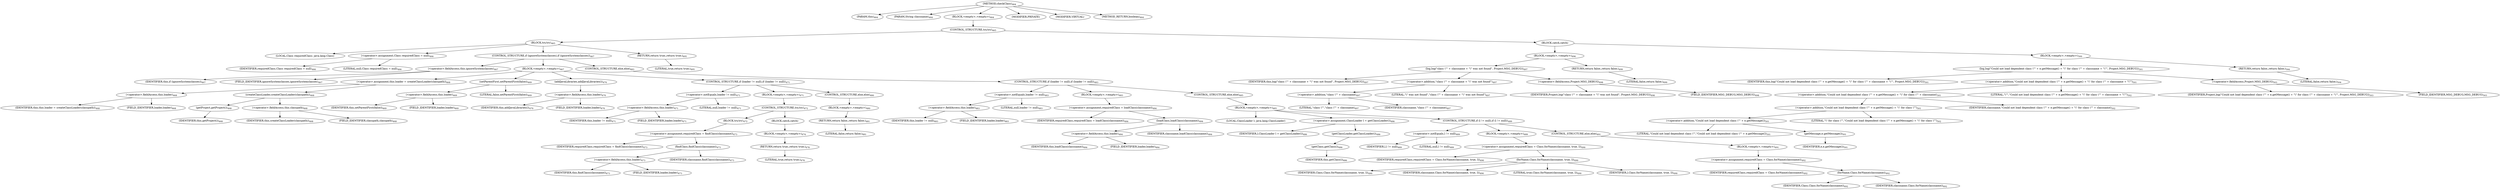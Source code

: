 digraph "checkClass" {  
"1039" [label = <(METHOD,checkClass)<SUB>464</SUB>> ]
"80" [label = <(PARAM,this)<SUB>464</SUB>> ]
"1040" [label = <(PARAM,String classname)<SUB>464</SUB>> ]
"1041" [label = <(BLOCK,&lt;empty&gt;,&lt;empty&gt;)<SUB>464</SUB>> ]
"1042" [label = <(CONTROL_STRUCTURE,try,try)<SUB>465</SUB>> ]
"1043" [label = <(BLOCK,try,try)<SUB>465</SUB>> ]
"1044" [label = <(LOCAL,Class requiredClass: java.lang.Class)> ]
"1045" [label = <(&lt;operator&gt;.assignment,Class requiredClass = null)<SUB>466</SUB>> ]
"1046" [label = <(IDENTIFIER,requiredClass,Class requiredClass = null)<SUB>466</SUB>> ]
"1047" [label = <(LITERAL,null,Class requiredClass = null)<SUB>466</SUB>> ]
"1048" [label = <(CONTROL_STRUCTURE,if (ignoreSystemclasses),if (ignoreSystemclasses))<SUB>467</SUB>> ]
"1049" [label = <(&lt;operator&gt;.fieldAccess,this.ignoreSystemclasses)<SUB>467</SUB>> ]
"1050" [label = <(IDENTIFIER,this,if (ignoreSystemclasses))<SUB>467</SUB>> ]
"1051" [label = <(FIELD_IDENTIFIER,ignoreSystemclasses,ignoreSystemclasses)<SUB>467</SUB>> ]
"1052" [label = <(BLOCK,&lt;empty&gt;,&lt;empty&gt;)<SUB>467</SUB>> ]
"1053" [label = <(&lt;operator&gt;.assignment,this.loader = createClassLoader(classpath))<SUB>468</SUB>> ]
"1054" [label = <(&lt;operator&gt;.fieldAccess,this.loader)<SUB>468</SUB>> ]
"1055" [label = <(IDENTIFIER,this,this.loader = createClassLoader(classpath))<SUB>468</SUB>> ]
"1056" [label = <(FIELD_IDENTIFIER,loader,loader)<SUB>468</SUB>> ]
"1057" [label = <(createClassLoader,createClassLoader(classpath))<SUB>468</SUB>> ]
"1058" [label = <(getProject,getProject())<SUB>468</SUB>> ]
"79" [label = <(IDENTIFIER,this,getProject())<SUB>468</SUB>> ]
"1059" [label = <(&lt;operator&gt;.fieldAccess,this.classpath)<SUB>468</SUB>> ]
"1060" [label = <(IDENTIFIER,this,createClassLoader(classpath))<SUB>468</SUB>> ]
"1061" [label = <(FIELD_IDENTIFIER,classpath,classpath)<SUB>468</SUB>> ]
"1062" [label = <(setParentFirst,setParentFirst(false))<SUB>469</SUB>> ]
"1063" [label = <(&lt;operator&gt;.fieldAccess,this.loader)<SUB>469</SUB>> ]
"1064" [label = <(IDENTIFIER,this,setParentFirst(false))<SUB>469</SUB>> ]
"1065" [label = <(FIELD_IDENTIFIER,loader,loader)<SUB>469</SUB>> ]
"1066" [label = <(LITERAL,false,setParentFirst(false))<SUB>469</SUB>> ]
"1067" [label = <(addJavaLibraries,addJavaLibraries())<SUB>470</SUB>> ]
"1068" [label = <(&lt;operator&gt;.fieldAccess,this.loader)<SUB>470</SUB>> ]
"1069" [label = <(IDENTIFIER,this,addJavaLibraries())<SUB>470</SUB>> ]
"1070" [label = <(FIELD_IDENTIFIER,loader,loader)<SUB>470</SUB>> ]
"1071" [label = <(CONTROL_STRUCTURE,if (loader != null),if (loader != null))<SUB>471</SUB>> ]
"1072" [label = <(&lt;operator&gt;.notEquals,loader != null)<SUB>471</SUB>> ]
"1073" [label = <(&lt;operator&gt;.fieldAccess,this.loader)<SUB>471</SUB>> ]
"1074" [label = <(IDENTIFIER,this,loader != null)<SUB>471</SUB>> ]
"1075" [label = <(FIELD_IDENTIFIER,loader,loader)<SUB>471</SUB>> ]
"1076" [label = <(LITERAL,null,loader != null)<SUB>471</SUB>> ]
"1077" [label = <(BLOCK,&lt;empty&gt;,&lt;empty&gt;)<SUB>471</SUB>> ]
"1078" [label = <(CONTROL_STRUCTURE,try,try)<SUB>472</SUB>> ]
"1079" [label = <(BLOCK,try,try)<SUB>472</SUB>> ]
"1080" [label = <(&lt;operator&gt;.assignment,requiredClass = findClass(classname))<SUB>473</SUB>> ]
"1081" [label = <(IDENTIFIER,requiredClass,requiredClass = findClass(classname))<SUB>473</SUB>> ]
"1082" [label = <(findClass,findClass(classname))<SUB>473</SUB>> ]
"1083" [label = <(&lt;operator&gt;.fieldAccess,this.loader)<SUB>473</SUB>> ]
"1084" [label = <(IDENTIFIER,this,findClass(classname))<SUB>473</SUB>> ]
"1085" [label = <(FIELD_IDENTIFIER,loader,loader)<SUB>473</SUB>> ]
"1086" [label = <(IDENTIFIER,classname,findClass(classname))<SUB>473</SUB>> ]
"1087" [label = <(BLOCK,catch,catch)> ]
"1088" [label = <(BLOCK,&lt;empty&gt;,&lt;empty&gt;)<SUB>474</SUB>> ]
"1089" [label = <(RETURN,return true;,return true;)<SUB>478</SUB>> ]
"1090" [label = <(LITERAL,true,return true;)<SUB>478</SUB>> ]
"1091" [label = <(CONTROL_STRUCTURE,else,else)<SUB>480</SUB>> ]
"1092" [label = <(BLOCK,&lt;empty&gt;,&lt;empty&gt;)<SUB>480</SUB>> ]
"1093" [label = <(RETURN,return false;,return false;)<SUB>481</SUB>> ]
"1094" [label = <(LITERAL,false,return false;)<SUB>481</SUB>> ]
"1095" [label = <(CONTROL_STRUCTURE,else,else)<SUB>483</SUB>> ]
"1096" [label = <(CONTROL_STRUCTURE,if (loader != null),if (loader != null))<SUB>483</SUB>> ]
"1097" [label = <(&lt;operator&gt;.notEquals,loader != null)<SUB>483</SUB>> ]
"1098" [label = <(&lt;operator&gt;.fieldAccess,this.loader)<SUB>483</SUB>> ]
"1099" [label = <(IDENTIFIER,this,loader != null)<SUB>483</SUB>> ]
"1100" [label = <(FIELD_IDENTIFIER,loader,loader)<SUB>483</SUB>> ]
"1101" [label = <(LITERAL,null,loader != null)<SUB>483</SUB>> ]
"1102" [label = <(BLOCK,&lt;empty&gt;,&lt;empty&gt;)<SUB>483</SUB>> ]
"1103" [label = <(&lt;operator&gt;.assignment,requiredClass = loadClass(classname))<SUB>484</SUB>> ]
"1104" [label = <(IDENTIFIER,requiredClass,requiredClass = loadClass(classname))<SUB>484</SUB>> ]
"1105" [label = <(loadClass,loadClass(classname))<SUB>484</SUB>> ]
"1106" [label = <(&lt;operator&gt;.fieldAccess,this.loader)<SUB>484</SUB>> ]
"1107" [label = <(IDENTIFIER,this,loadClass(classname))<SUB>484</SUB>> ]
"1108" [label = <(FIELD_IDENTIFIER,loader,loader)<SUB>484</SUB>> ]
"1109" [label = <(IDENTIFIER,classname,loadClass(classname))<SUB>484</SUB>> ]
"1110" [label = <(CONTROL_STRUCTURE,else,else)<SUB>485</SUB>> ]
"1111" [label = <(BLOCK,&lt;empty&gt;,&lt;empty&gt;)<SUB>485</SUB>> ]
"1112" [label = <(LOCAL,ClassLoader l: java.lang.ClassLoader)> ]
"1113" [label = <(&lt;operator&gt;.assignment,ClassLoader l = getClassLoader())<SUB>486</SUB>> ]
"1114" [label = <(IDENTIFIER,l,ClassLoader l = getClassLoader())<SUB>486</SUB>> ]
"1115" [label = <(getClassLoader,getClassLoader())<SUB>486</SUB>> ]
"1116" [label = <(getClass,getClass())<SUB>486</SUB>> ]
"81" [label = <(IDENTIFIER,this,getClass())<SUB>486</SUB>> ]
"1117" [label = <(CONTROL_STRUCTURE,if (l != null),if (l != null))<SUB>489</SUB>> ]
"1118" [label = <(&lt;operator&gt;.notEquals,l != null)<SUB>489</SUB>> ]
"1119" [label = <(IDENTIFIER,l,l != null)<SUB>489</SUB>> ]
"1120" [label = <(LITERAL,null,l != null)<SUB>489</SUB>> ]
"1121" [label = <(BLOCK,&lt;empty&gt;,&lt;empty&gt;)<SUB>489</SUB>> ]
"1122" [label = <(&lt;operator&gt;.assignment,requiredClass = Class.forName(classname, true, l))<SUB>490</SUB>> ]
"1123" [label = <(IDENTIFIER,requiredClass,requiredClass = Class.forName(classname, true, l))<SUB>490</SUB>> ]
"1124" [label = <(forName,Class.forName(classname, true, l))<SUB>490</SUB>> ]
"1125" [label = <(IDENTIFIER,Class,Class.forName(classname, true, l))<SUB>490</SUB>> ]
"1126" [label = <(IDENTIFIER,classname,Class.forName(classname, true, l))<SUB>490</SUB>> ]
"1127" [label = <(LITERAL,true,Class.forName(classname, true, l))<SUB>490</SUB>> ]
"1128" [label = <(IDENTIFIER,l,Class.forName(classname, true, l))<SUB>490</SUB>> ]
"1129" [label = <(CONTROL_STRUCTURE,else,else)<SUB>491</SUB>> ]
"1130" [label = <(BLOCK,&lt;empty&gt;,&lt;empty&gt;)<SUB>491</SUB>> ]
"1131" [label = <(&lt;operator&gt;.assignment,requiredClass = Class.forName(classname))<SUB>492</SUB>> ]
"1132" [label = <(IDENTIFIER,requiredClass,requiredClass = Class.forName(classname))<SUB>492</SUB>> ]
"1133" [label = <(forName,Class.forName(classname))<SUB>492</SUB>> ]
"1134" [label = <(IDENTIFIER,Class,Class.forName(classname))<SUB>492</SUB>> ]
"1135" [label = <(IDENTIFIER,classname,Class.forName(classname))<SUB>492</SUB>> ]
"1136" [label = <(RETURN,return true;,return true;)<SUB>495</SUB>> ]
"1137" [label = <(LITERAL,true,return true;)<SUB>495</SUB>> ]
"1138" [label = <(BLOCK,catch,catch)> ]
"1139" [label = <(BLOCK,&lt;empty&gt;,&lt;empty&gt;)<SUB>496</SUB>> ]
"1140" [label = <(log,log(&quot;class \&quot;&quot; + classname + &quot;\&quot; was not found&quot;, Project.MSG_DEBUG))<SUB>497</SUB>> ]
"82" [label = <(IDENTIFIER,this,log(&quot;class \&quot;&quot; + classname + &quot;\&quot; was not found&quot;, Project.MSG_DEBUG))<SUB>497</SUB>> ]
"1141" [label = <(&lt;operator&gt;.addition,&quot;class \&quot;&quot; + classname + &quot;\&quot; was not found&quot;)<SUB>497</SUB>> ]
"1142" [label = <(&lt;operator&gt;.addition,&quot;class \&quot;&quot; + classname)<SUB>497</SUB>> ]
"1143" [label = <(LITERAL,&quot;class \&quot;&quot;,&quot;class \&quot;&quot; + classname)<SUB>497</SUB>> ]
"1144" [label = <(IDENTIFIER,classname,&quot;class \&quot;&quot; + classname)<SUB>497</SUB>> ]
"1145" [label = <(LITERAL,&quot;\&quot; was not found&quot;,&quot;class \&quot;&quot; + classname + &quot;\&quot; was not found&quot;)<SUB>497</SUB>> ]
"1146" [label = <(&lt;operator&gt;.fieldAccess,Project.MSG_DEBUG)<SUB>498</SUB>> ]
"1147" [label = <(IDENTIFIER,Project,log(&quot;class \&quot;&quot; + classname + &quot;\&quot; was not found&quot;, Project.MSG_DEBUG))<SUB>498</SUB>> ]
"1148" [label = <(FIELD_IDENTIFIER,MSG_DEBUG,MSG_DEBUG)<SUB>498</SUB>> ]
"1149" [label = <(RETURN,return false;,return false;)<SUB>499</SUB>> ]
"1150" [label = <(LITERAL,false,return false;)<SUB>499</SUB>> ]
"1151" [label = <(BLOCK,&lt;empty&gt;,&lt;empty&gt;)<SUB>500</SUB>> ]
"1152" [label = <(log,log(&quot;Could not load dependent class \&quot;&quot; + e.getMessage() + &quot;\&quot; for class \&quot;&quot; + classname + &quot;\&quot;&quot;, Project.MSG_DEBUG))<SUB>501</SUB>> ]
"83" [label = <(IDENTIFIER,this,log(&quot;Could not load dependent class \&quot;&quot; + e.getMessage() + &quot;\&quot; for class \&quot;&quot; + classname + &quot;\&quot;&quot;, Project.MSG_DEBUG))<SUB>501</SUB>> ]
"1153" [label = <(&lt;operator&gt;.addition,&quot;Could not load dependent class \&quot;&quot; + e.getMessage() + &quot;\&quot; for class \&quot;&quot; + classname + &quot;\&quot;&quot;)<SUB>501</SUB>> ]
"1154" [label = <(&lt;operator&gt;.addition,&quot;Could not load dependent class \&quot;&quot; + e.getMessage() + &quot;\&quot; for class \&quot;&quot; + classname)<SUB>501</SUB>> ]
"1155" [label = <(&lt;operator&gt;.addition,&quot;Could not load dependent class \&quot;&quot; + e.getMessage() + &quot;\&quot; for class \&quot;&quot;)<SUB>501</SUB>> ]
"1156" [label = <(&lt;operator&gt;.addition,&quot;Could not load dependent class \&quot;&quot; + e.getMessage())<SUB>501</SUB>> ]
"1157" [label = <(LITERAL,&quot;Could not load dependent class \&quot;&quot;,&quot;Could not load dependent class \&quot;&quot; + e.getMessage())<SUB>501</SUB>> ]
"1158" [label = <(getMessage,e.getMessage())<SUB>501</SUB>> ]
"1159" [label = <(IDENTIFIER,e,e.getMessage())<SUB>501</SUB>> ]
"1160" [label = <(LITERAL,&quot;\&quot; for class \&quot;&quot;,&quot;Could not load dependent class \&quot;&quot; + e.getMessage() + &quot;\&quot; for class \&quot;&quot;)<SUB>502</SUB>> ]
"1161" [label = <(IDENTIFIER,classname,&quot;Could not load dependent class \&quot;&quot; + e.getMessage() + &quot;\&quot; for class \&quot;&quot; + classname)<SUB>502</SUB>> ]
"1162" [label = <(LITERAL,&quot;\&quot;&quot;,&quot;Could not load dependent class \&quot;&quot; + e.getMessage() + &quot;\&quot; for class \&quot;&quot; + classname + &quot;\&quot;&quot;)<SUB>502</SUB>> ]
"1163" [label = <(&lt;operator&gt;.fieldAccess,Project.MSG_DEBUG)<SUB>503</SUB>> ]
"1164" [label = <(IDENTIFIER,Project,log(&quot;Could not load dependent class \&quot;&quot; + e.getMessage() + &quot;\&quot; for class \&quot;&quot; + classname + &quot;\&quot;&quot;, Project.MSG_DEBUG))<SUB>503</SUB>> ]
"1165" [label = <(FIELD_IDENTIFIER,MSG_DEBUG,MSG_DEBUG)<SUB>503</SUB>> ]
"1166" [label = <(RETURN,return false;,return false;)<SUB>504</SUB>> ]
"1167" [label = <(LITERAL,false,return false;)<SUB>504</SUB>> ]
"1168" [label = <(MODIFIER,PRIVATE)> ]
"1169" [label = <(MODIFIER,VIRTUAL)> ]
"1170" [label = <(METHOD_RETURN,boolean)<SUB>464</SUB>> ]
  "1039" -> "80" 
  "1039" -> "1040" 
  "1039" -> "1041" 
  "1039" -> "1168" 
  "1039" -> "1169" 
  "1039" -> "1170" 
  "1041" -> "1042" 
  "1042" -> "1043" 
  "1042" -> "1138" 
  "1043" -> "1044" 
  "1043" -> "1045" 
  "1043" -> "1048" 
  "1043" -> "1136" 
  "1045" -> "1046" 
  "1045" -> "1047" 
  "1048" -> "1049" 
  "1048" -> "1052" 
  "1048" -> "1095" 
  "1049" -> "1050" 
  "1049" -> "1051" 
  "1052" -> "1053" 
  "1052" -> "1062" 
  "1052" -> "1067" 
  "1052" -> "1071" 
  "1053" -> "1054" 
  "1053" -> "1057" 
  "1054" -> "1055" 
  "1054" -> "1056" 
  "1057" -> "1058" 
  "1057" -> "1059" 
  "1058" -> "79" 
  "1059" -> "1060" 
  "1059" -> "1061" 
  "1062" -> "1063" 
  "1062" -> "1066" 
  "1063" -> "1064" 
  "1063" -> "1065" 
  "1067" -> "1068" 
  "1068" -> "1069" 
  "1068" -> "1070" 
  "1071" -> "1072" 
  "1071" -> "1077" 
  "1071" -> "1091" 
  "1072" -> "1073" 
  "1072" -> "1076" 
  "1073" -> "1074" 
  "1073" -> "1075" 
  "1077" -> "1078" 
  "1078" -> "1079" 
  "1078" -> "1087" 
  "1079" -> "1080" 
  "1080" -> "1081" 
  "1080" -> "1082" 
  "1082" -> "1083" 
  "1082" -> "1086" 
  "1083" -> "1084" 
  "1083" -> "1085" 
  "1087" -> "1088" 
  "1088" -> "1089" 
  "1089" -> "1090" 
  "1091" -> "1092" 
  "1092" -> "1093" 
  "1093" -> "1094" 
  "1095" -> "1096" 
  "1096" -> "1097" 
  "1096" -> "1102" 
  "1096" -> "1110" 
  "1097" -> "1098" 
  "1097" -> "1101" 
  "1098" -> "1099" 
  "1098" -> "1100" 
  "1102" -> "1103" 
  "1103" -> "1104" 
  "1103" -> "1105" 
  "1105" -> "1106" 
  "1105" -> "1109" 
  "1106" -> "1107" 
  "1106" -> "1108" 
  "1110" -> "1111" 
  "1111" -> "1112" 
  "1111" -> "1113" 
  "1111" -> "1117" 
  "1113" -> "1114" 
  "1113" -> "1115" 
  "1115" -> "1116" 
  "1116" -> "81" 
  "1117" -> "1118" 
  "1117" -> "1121" 
  "1117" -> "1129" 
  "1118" -> "1119" 
  "1118" -> "1120" 
  "1121" -> "1122" 
  "1122" -> "1123" 
  "1122" -> "1124" 
  "1124" -> "1125" 
  "1124" -> "1126" 
  "1124" -> "1127" 
  "1124" -> "1128" 
  "1129" -> "1130" 
  "1130" -> "1131" 
  "1131" -> "1132" 
  "1131" -> "1133" 
  "1133" -> "1134" 
  "1133" -> "1135" 
  "1136" -> "1137" 
  "1138" -> "1139" 
  "1138" -> "1151" 
  "1139" -> "1140" 
  "1139" -> "1149" 
  "1140" -> "82" 
  "1140" -> "1141" 
  "1140" -> "1146" 
  "1141" -> "1142" 
  "1141" -> "1145" 
  "1142" -> "1143" 
  "1142" -> "1144" 
  "1146" -> "1147" 
  "1146" -> "1148" 
  "1149" -> "1150" 
  "1151" -> "1152" 
  "1151" -> "1166" 
  "1152" -> "83" 
  "1152" -> "1153" 
  "1152" -> "1163" 
  "1153" -> "1154" 
  "1153" -> "1162" 
  "1154" -> "1155" 
  "1154" -> "1161" 
  "1155" -> "1156" 
  "1155" -> "1160" 
  "1156" -> "1157" 
  "1156" -> "1158" 
  "1158" -> "1159" 
  "1163" -> "1164" 
  "1163" -> "1165" 
  "1166" -> "1167" 
}
